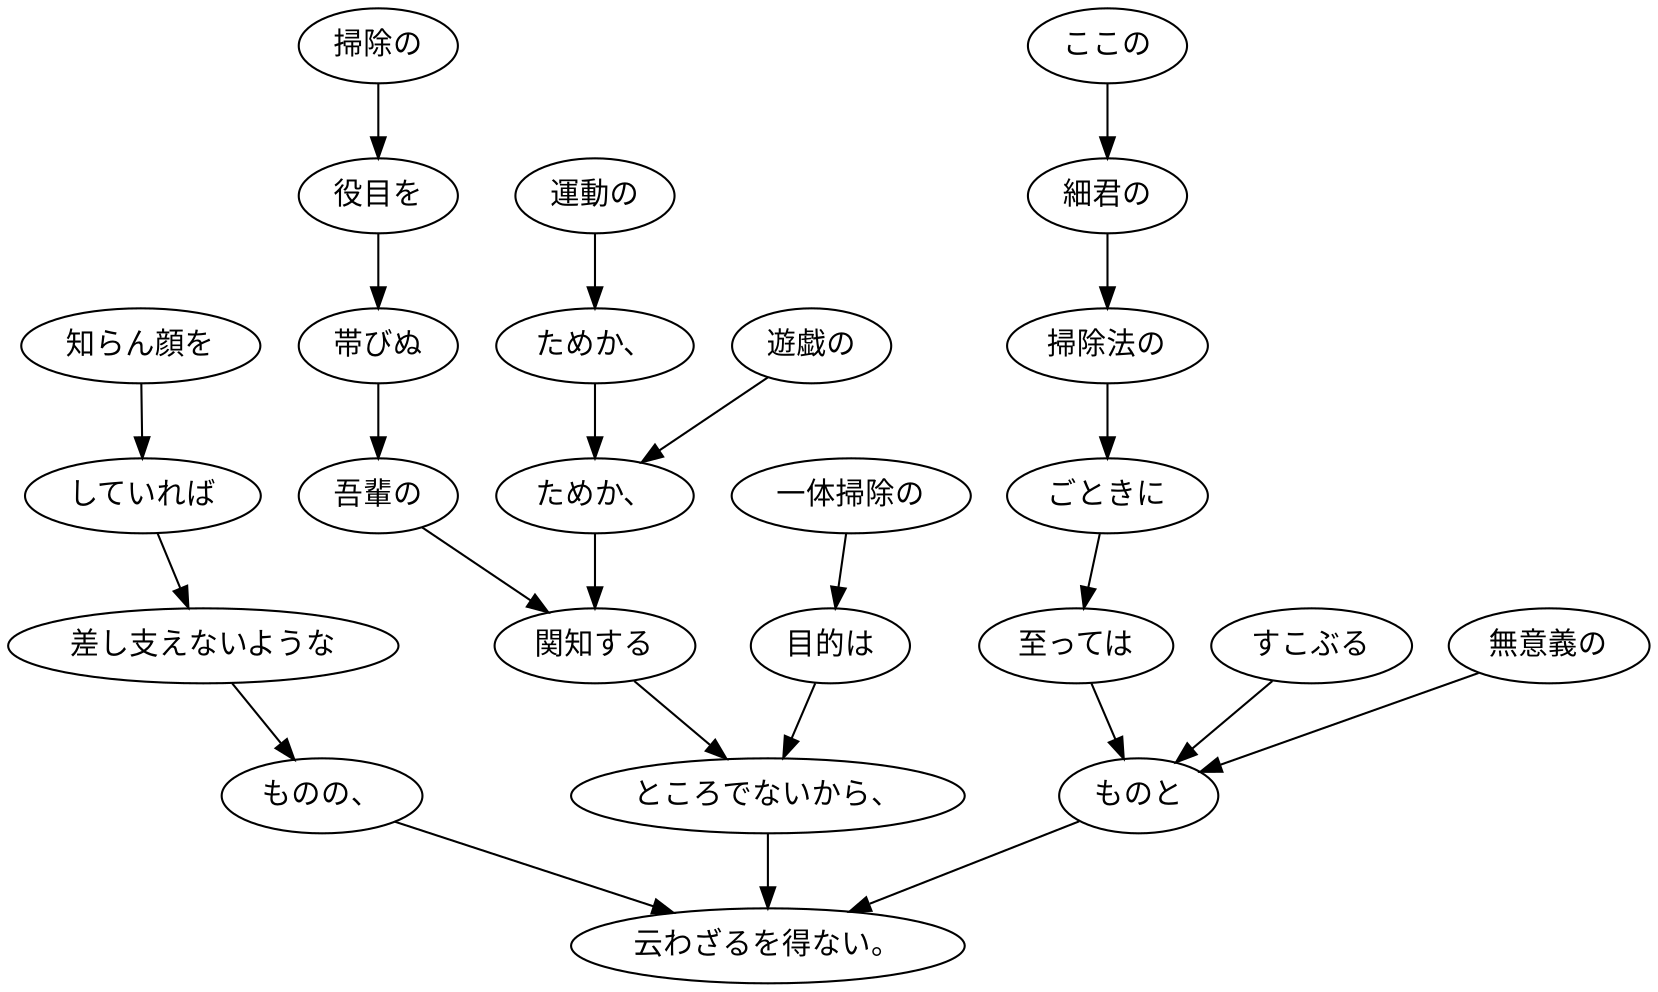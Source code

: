 digraph graph6405 {
	node0 [label="一体掃除の"];
	node1 [label="目的は"];
	node2 [label="運動の"];
	node3 [label="ためか、"];
	node4 [label="遊戯の"];
	node5 [label="ためか、"];
	node6 [label="掃除の"];
	node7 [label="役目を"];
	node8 [label="帯びぬ"];
	node9 [label="吾輩の"];
	node10 [label="関知する"];
	node11 [label="ところでないから、"];
	node12 [label="知らん顔を"];
	node13 [label="していれば"];
	node14 [label="差し支えないような"];
	node15 [label="ものの、"];
	node16 [label="ここの"];
	node17 [label="細君の"];
	node18 [label="掃除法の"];
	node19 [label="ごときに"];
	node20 [label="至っては"];
	node21 [label="すこぶる"];
	node22 [label="無意義の"];
	node23 [label="ものと"];
	node24 [label="云わざるを得ない。"];
	node0 -> node1;
	node1 -> node11;
	node2 -> node3;
	node3 -> node5;
	node4 -> node5;
	node5 -> node10;
	node6 -> node7;
	node7 -> node8;
	node8 -> node9;
	node9 -> node10;
	node10 -> node11;
	node11 -> node24;
	node12 -> node13;
	node13 -> node14;
	node14 -> node15;
	node15 -> node24;
	node16 -> node17;
	node17 -> node18;
	node18 -> node19;
	node19 -> node20;
	node20 -> node23;
	node21 -> node23;
	node22 -> node23;
	node23 -> node24;
}
